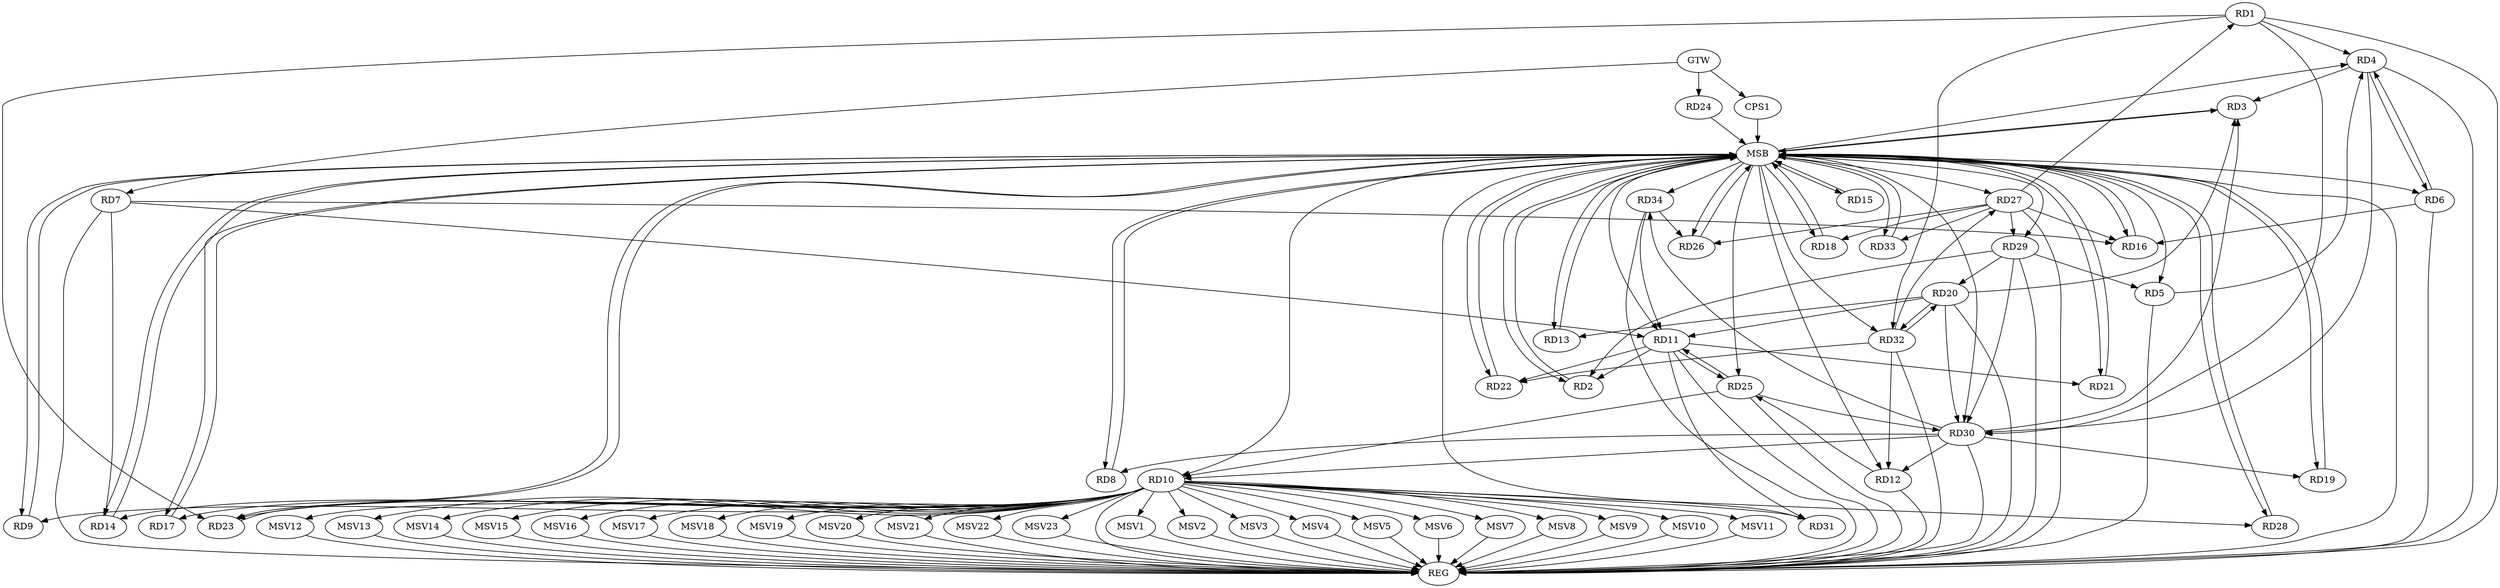strict digraph G {
  RD1 [ label="RD1" ];
  RD2 [ label="RD2" ];
  RD3 [ label="RD3" ];
  RD4 [ label="RD4" ];
  RD5 [ label="RD5" ];
  RD6 [ label="RD6" ];
  RD7 [ label="RD7" ];
  RD8 [ label="RD8" ];
  RD9 [ label="RD9" ];
  RD10 [ label="RD10" ];
  RD11 [ label="RD11" ];
  RD12 [ label="RD12" ];
  RD13 [ label="RD13" ];
  RD14 [ label="RD14" ];
  RD15 [ label="RD15" ];
  RD16 [ label="RD16" ];
  RD17 [ label="RD17" ];
  RD18 [ label="RD18" ];
  RD19 [ label="RD19" ];
  RD20 [ label="RD20" ];
  RD21 [ label="RD21" ];
  RD22 [ label="RD22" ];
  RD23 [ label="RD23" ];
  RD24 [ label="RD24" ];
  RD25 [ label="RD25" ];
  RD26 [ label="RD26" ];
  RD27 [ label="RD27" ];
  RD28 [ label="RD28" ];
  RD29 [ label="RD29" ];
  RD30 [ label="RD30" ];
  RD31 [ label="RD31" ];
  RD32 [ label="RD32" ];
  RD33 [ label="RD33" ];
  RD34 [ label="RD34" ];
  CPS1 [ label="CPS1" ];
  GTW [ label="GTW" ];
  REG [ label="REG" ];
  MSB [ label="MSB" ];
  MSV1 [ label="MSV1" ];
  MSV2 [ label="MSV2" ];
  MSV3 [ label="MSV3" ];
  MSV4 [ label="MSV4" ];
  MSV5 [ label="MSV5" ];
  MSV6 [ label="MSV6" ];
  MSV7 [ label="MSV7" ];
  MSV8 [ label="MSV8" ];
  MSV9 [ label="MSV9" ];
  MSV10 [ label="MSV10" ];
  MSV11 [ label="MSV11" ];
  MSV12 [ label="MSV12" ];
  MSV13 [ label="MSV13" ];
  MSV14 [ label="MSV14" ];
  MSV15 [ label="MSV15" ];
  MSV16 [ label="MSV16" ];
  MSV17 [ label="MSV17" ];
  MSV18 [ label="MSV18" ];
  MSV19 [ label="MSV19" ];
  MSV20 [ label="MSV20" ];
  MSV21 [ label="MSV21" ];
  MSV22 [ label="MSV22" ];
  MSV23 [ label="MSV23" ];
  RD1 -> RD4;
  RD1 -> RD23;
  RD27 -> RD1;
  RD1 -> RD30;
  RD1 -> RD32;
  RD11 -> RD2;
  RD29 -> RD2;
  RD4 -> RD3;
  RD20 -> RD3;
  RD30 -> RD3;
  RD5 -> RD4;
  RD4 -> RD6;
  RD6 -> RD4;
  RD4 -> RD30;
  RD29 -> RD5;
  RD6 -> RD16;
  RD7 -> RD11;
  RD7 -> RD14;
  RD7 -> RD16;
  RD30 -> RD8;
  RD10 -> RD9;
  RD10 -> RD14;
  RD10 -> RD17;
  RD10 -> RD23;
  RD25 -> RD10;
  RD10 -> RD28;
  RD30 -> RD10;
  RD10 -> RD31;
  RD20 -> RD11;
  RD11 -> RD21;
  RD11 -> RD22;
  RD11 -> RD25;
  RD25 -> RD11;
  RD11 -> RD31;
  RD34 -> RD11;
  RD12 -> RD25;
  RD30 -> RD12;
  RD32 -> RD12;
  RD20 -> RD13;
  RD27 -> RD16;
  RD27 -> RD18;
  RD30 -> RD19;
  RD29 -> RD20;
  RD20 -> RD30;
  RD20 -> RD32;
  RD32 -> RD20;
  RD32 -> RD22;
  RD25 -> RD30;
  RD27 -> RD26;
  RD34 -> RD26;
  RD27 -> RD29;
  RD32 -> RD27;
  RD27 -> RD33;
  RD29 -> RD30;
  RD30 -> RD34;
  GTW -> RD7;
  GTW -> RD24;
  GTW -> CPS1;
  RD1 -> REG;
  RD4 -> REG;
  RD5 -> REG;
  RD6 -> REG;
  RD7 -> REG;
  RD10 -> REG;
  RD11 -> REG;
  RD12 -> REG;
  RD20 -> REG;
  RD25 -> REG;
  RD27 -> REG;
  RD29 -> REG;
  RD30 -> REG;
  RD32 -> REG;
  RD34 -> REG;
  RD2 -> MSB;
  MSB -> RD6;
  MSB -> REG;
  RD3 -> MSB;
  MSB -> RD14;
  MSB -> RD22;
  MSB -> RD28;
  MSB -> RD30;
  RD8 -> MSB;
  MSB -> RD9;
  MSB -> RD10;
  MSB -> RD15;
  MSB -> RD25;
  MSB -> RD33;
  RD9 -> MSB;
  MSB -> RD11;
  MSB -> RD23;
  MSB -> RD34;
  RD13 -> MSB;
  RD14 -> MSB;
  MSB -> RD29;
  MSB -> RD32;
  RD15 -> MSB;
  RD16 -> MSB;
  MSB -> RD17;
  MSB -> RD26;
  RD17 -> MSB;
  MSB -> RD18;
  RD18 -> MSB;
  RD19 -> MSB;
  MSB -> RD2;
  RD21 -> MSB;
  MSB -> RD8;
  MSB -> RD13;
  MSB -> RD16;
  MSB -> RD27;
  RD22 -> MSB;
  MSB -> RD3;
  MSB -> RD12;
  MSB -> RD19;
  MSB -> RD21;
  RD23 -> MSB;
  MSB -> RD4;
  RD24 -> MSB;
  RD26 -> MSB;
  RD28 -> MSB;
  RD31 -> MSB;
  RD33 -> MSB;
  CPS1 -> MSB;
  MSB -> RD5;
  RD10 -> MSV1;
  RD10 -> MSV2;
  RD10 -> MSV3;
  MSV1 -> REG;
  MSV2 -> REG;
  MSV3 -> REG;
  RD10 -> MSV4;
  RD10 -> MSV5;
  RD10 -> MSV6;
  RD10 -> MSV7;
  MSV4 -> REG;
  MSV5 -> REG;
  MSV6 -> REG;
  MSV7 -> REG;
  RD10 -> MSV8;
  MSV8 -> REG;
  RD10 -> MSV9;
  MSV9 -> REG;
  RD10 -> MSV10;
  RD10 -> MSV11;
  MSV10 -> REG;
  MSV11 -> REG;
  RD10 -> MSV12;
  MSV12 -> REG;
  RD10 -> MSV13;
  MSV13 -> REG;
  RD10 -> MSV14;
  RD10 -> MSV15;
  RD10 -> MSV16;
  MSV14 -> REG;
  MSV15 -> REG;
  MSV16 -> REG;
  RD10 -> MSV17;
  RD10 -> MSV18;
  MSV17 -> REG;
  MSV18 -> REG;
  RD10 -> MSV19;
  RD10 -> MSV20;
  MSV19 -> REG;
  MSV20 -> REG;
  RD10 -> MSV21;
  RD10 -> MSV22;
  MSV21 -> REG;
  MSV22 -> REG;
  RD10 -> MSV23;
  MSV23 -> REG;
}

